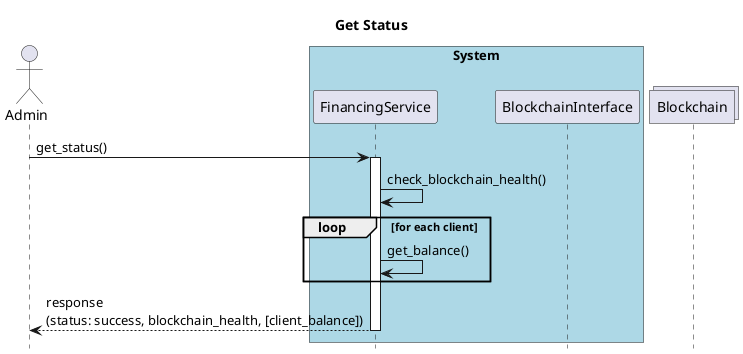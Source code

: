 @startuml
title Get Status
hide footbox
actor Admin as C
box "System" #lightblue

    participant FinancingService as FS
    participant BlockchainInterface as BS
end box

Collections Blockchain


C -> FS: get_status()
activate FS
FS -> FS: check_blockchain_health()


loop for each client
    FS -> FS: get_balance()
end

FS --> C: response\n(status: success, blockchain_health, [client_balance])
deactivate FS

@enduml